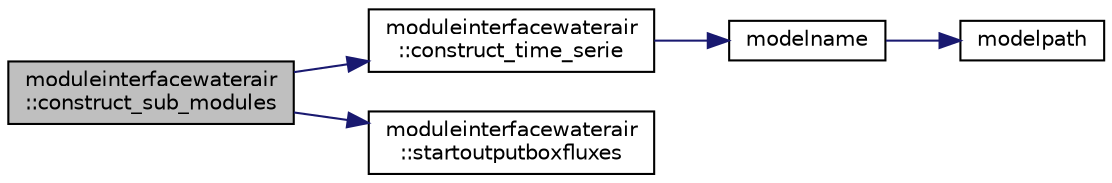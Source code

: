digraph "moduleinterfacewaterair::construct_sub_modules"
{
 // LATEX_PDF_SIZE
  edge [fontname="Helvetica",fontsize="10",labelfontname="Helvetica",labelfontsize="10"];
  node [fontname="Helvetica",fontsize="10",shape=record];
  rankdir="LR";
  Node1 [label="moduleinterfacewaterair\l::construct_sub_modules",height=0.2,width=0.4,color="black", fillcolor="grey75", style="filled", fontcolor="black",tooltip=" "];
  Node1 -> Node2 [color="midnightblue",fontsize="10",style="solid",fontname="Helvetica"];
  Node2 [label="moduleinterfacewaterair\l::construct_time_serie",height=0.2,width=0.4,color="black", fillcolor="white", style="filled",URL="$namespacemoduleinterfacewaterair.html#a49e85ee8a7b283a5ec88a2c8db419d3e",tooltip=" "];
  Node2 -> Node3 [color="midnightblue",fontsize="10",style="solid",fontname="Helvetica"];
  Node3 [label="modelname",height=0.2,width=0.4,color="black", fillcolor="white", style="filled",URL="$_main_8_f90.html#af0ae0b978e6573bc461573aa66062e83",tooltip=" "];
  Node3 -> Node4 [color="midnightblue",fontsize="10",style="solid",fontname="Helvetica"];
  Node4 [label="modelpath",height=0.2,width=0.4,color="black", fillcolor="white", style="filled",URL="$_main_8_f90.html#ada5b220b45dcba73a75264dcde43e3bd",tooltip=" "];
  Node1 -> Node5 [color="midnightblue",fontsize="10",style="solid",fontname="Helvetica"];
  Node5 [label="moduleinterfacewaterair\l::startoutputboxfluxes",height=0.2,width=0.4,color="black", fillcolor="white", style="filled",URL="$namespacemoduleinterfacewaterair.html#a657983e875ad047622b576288b98dd2e",tooltip=" "];
}
